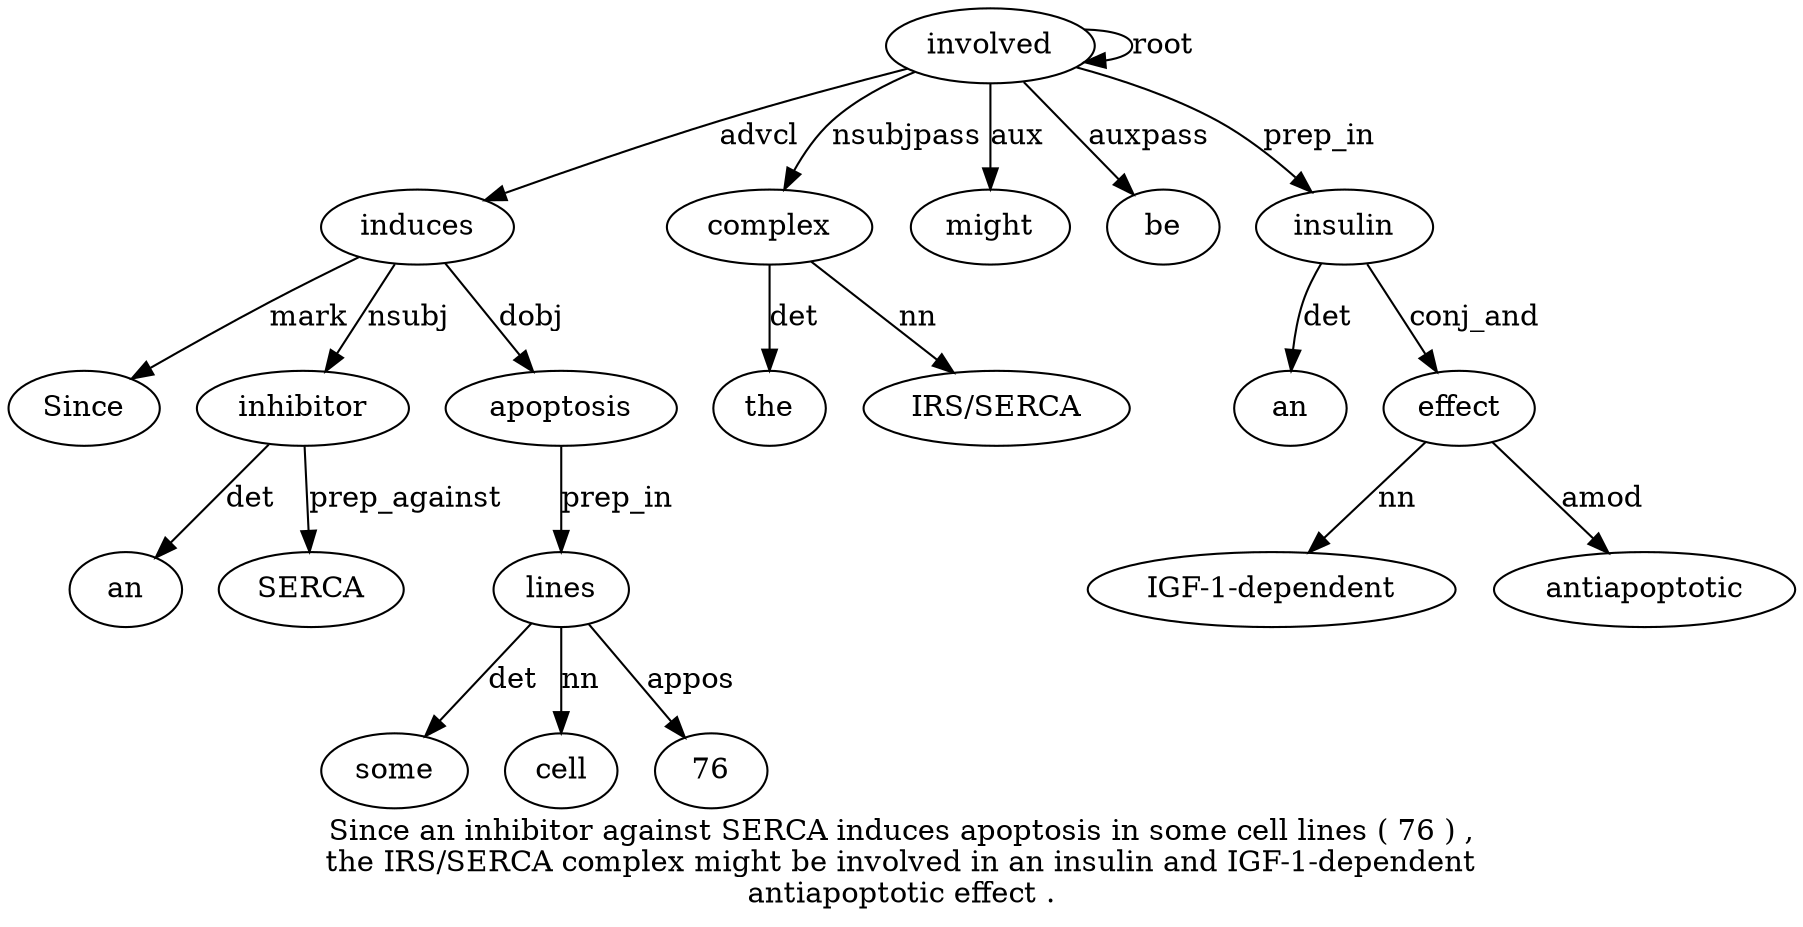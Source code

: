 digraph "Since an inhibitor against SERCA induces apoptosis in some cell lines ( 76 ) ,  the IRS/SERCA complex might be involved in an insulin and IGF-1-dependent antiapoptotic effect ." {
label="Since an inhibitor against SERCA induces apoptosis in some cell lines ( 76 ) ,
the IRS/SERCA complex might be involved in an insulin and IGF-1-dependent
antiapoptotic effect .";
induces6 [style=filled, fillcolor=white, label=induces];
Since1 [style=filled, fillcolor=white, label=Since];
induces6 -> Since1  [label=mark];
inhibitor3 [style=filled, fillcolor=white, label=inhibitor];
an2 [style=filled, fillcolor=white, label=an];
inhibitor3 -> an2  [label=det];
induces6 -> inhibitor3  [label=nsubj];
SERCA5 [style=filled, fillcolor=white, label=SERCA];
inhibitor3 -> SERCA5  [label=prep_against];
involved21 [style=filled, fillcolor=white, label=involved];
involved21 -> induces6  [label=advcl];
apoptosis7 [style=filled, fillcolor=white, label=apoptosis];
induces6 -> apoptosis7  [label=dobj];
lines11 [style=filled, fillcolor=white, label=lines];
some9 [style=filled, fillcolor=white, label=some];
lines11 -> some9  [label=det];
cell10 [style=filled, fillcolor=white, label=cell];
lines11 -> cell10  [label=nn];
apoptosis7 -> lines11  [label=prep_in];
7613 [style=filled, fillcolor=white, label=76];
lines11 -> 7613  [label=appos];
complex18 [style=filled, fillcolor=white, label=complex];
the16 [style=filled, fillcolor=white, label=the];
complex18 -> the16  [label=det];
"IRS/SERCA17" [style=filled, fillcolor=white, label="IRS/SERCA"];
complex18 -> "IRS/SERCA17"  [label=nn];
involved21 -> complex18  [label=nsubjpass];
might19 [style=filled, fillcolor=white, label=might];
involved21 -> might19  [label=aux];
be20 [style=filled, fillcolor=white, label=be];
involved21 -> be20  [label=auxpass];
involved21 -> involved21  [label=root];
insulin24 [style=filled, fillcolor=white, label=insulin];
an23 [style=filled, fillcolor=white, label=an];
insulin24 -> an23  [label=det];
involved21 -> insulin24  [label=prep_in];
effect28 [style=filled, fillcolor=white, label=effect];
"IGF-1-dependent26" [style=filled, fillcolor=white, label="IGF-1-dependent"];
effect28 -> "IGF-1-dependent26"  [label=nn];
antiapoptotic27 [style=filled, fillcolor=white, label=antiapoptotic];
effect28 -> antiapoptotic27  [label=amod];
insulin24 -> effect28  [label=conj_and];
}
